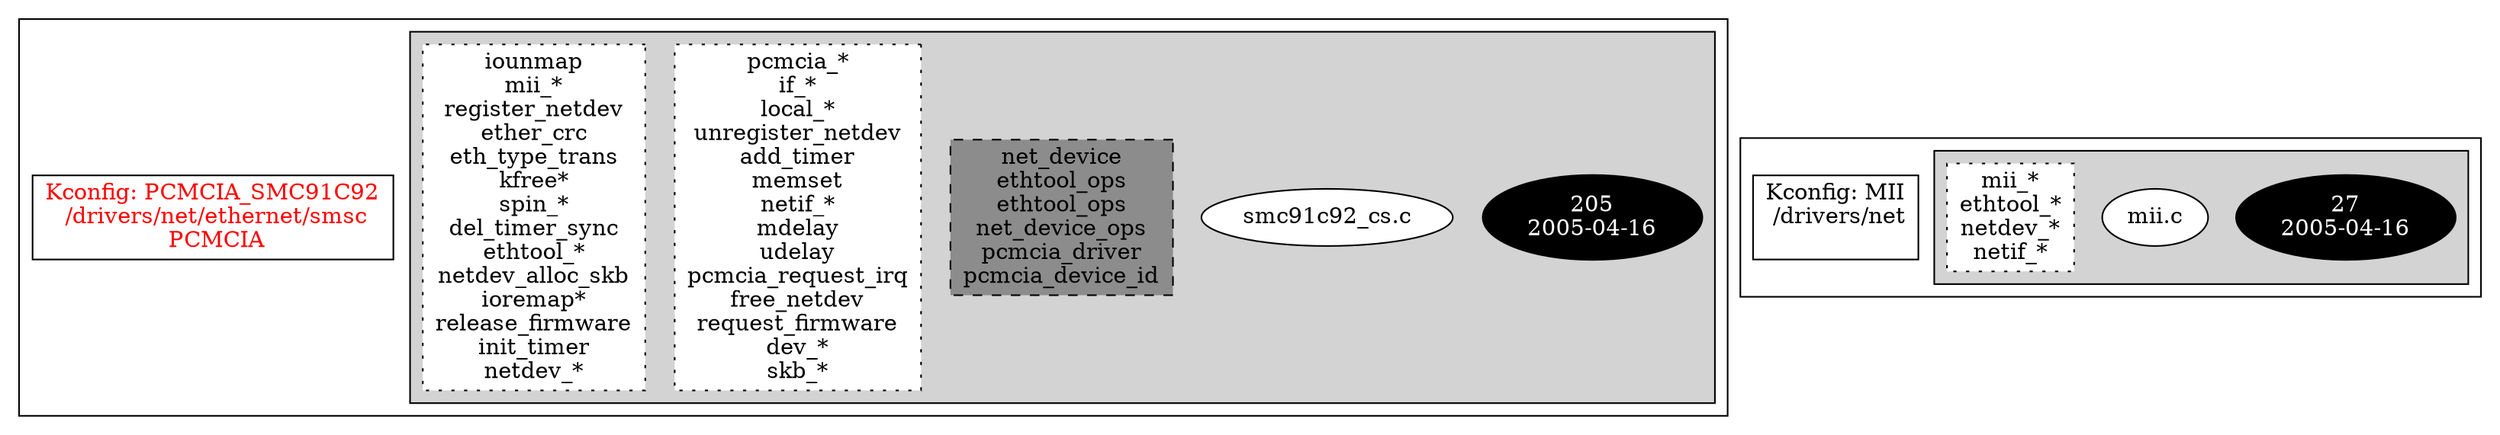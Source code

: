 digraph Driver {
	ranksep=2;
	splines=ortho;
	//Symbol: PCMCIA_SMC91C92
	subgraph "cluster_PCMCIA_SMC91C92"{
		subgraph "cluster_smc91c92_cs.c" {
			style=filled
			"commit_smc91c92_cs.c" [style=filled, fillcolor=black, fontcolor=white, label="205\n2005-04-16"];
			"smc91c92_cs.c" [style=filled, fillcolor=white, fontcolor=black, label="smc91c92_cs.c\n"];
			"structs-smc91c92_cs.c" [style="filled,dashed" shape=box, fillcolor=grey55, fontcolor=black, label="net_device\nethtool_ops\nethtool_ops\nnet_device_ops\npcmcia_driver\npcmcia_device_id\n"];
			"funccall2-smc91c92_cs.c" [style="filled,dotted" shape=box, fillcolor=white, fontcolor=black, label="pcmcia_*\nif_*\nlocal_*\nunregister_netdev\nadd_timer\nmemset\nnetif_*\nmdelay\nudelay\npcmcia_request_irq\nfree_netdev\nrequest_firmware\ndev_*\nskb_*\n"];
			"funccall1-smc91c92_cs.c" [style="filled,dotted" shape=box, fillcolor=white, fontcolor=black, label="iounmap\nmii_*\nregister_netdev\nether_crc\neth_type_trans\nkfree*\nspin_*\ndel_timer_sync\nethtool_*\nnetdev_alloc_skb\nioremap*\nrelease_firmware\ninit_timer\nnetdev_*\n"];
		}
		"K:PCMCIA_SMC91C92" [label="Kconfig: PCMCIA_SMC91C92\n /drivers/net/ethernet/smsc\n  PCMCIA ", shape=box, fontcolor=red];
	}
	//Symbol: MII
	subgraph "cluster_MII"{
		subgraph "cluster_mii.c" {
			style=filled
			"commit_mii.c" [style=filled, fillcolor=black, fontcolor=white, label="27\n2005-04-16"];
			"mii.c" [style=filled, fillcolor=white, fontcolor=black, label="mii.c\n"];
			"funccall0-mii.c" [style="filled,dotted" shape=box, fillcolor=white, fontcolor=black, label="mii_*\nethtool_*\nnetdev_*\nnetif_*\n"];
		}
		"K:MII" [label="Kconfig: MII\n /drivers/net\n ", shape=box];
	}
}
